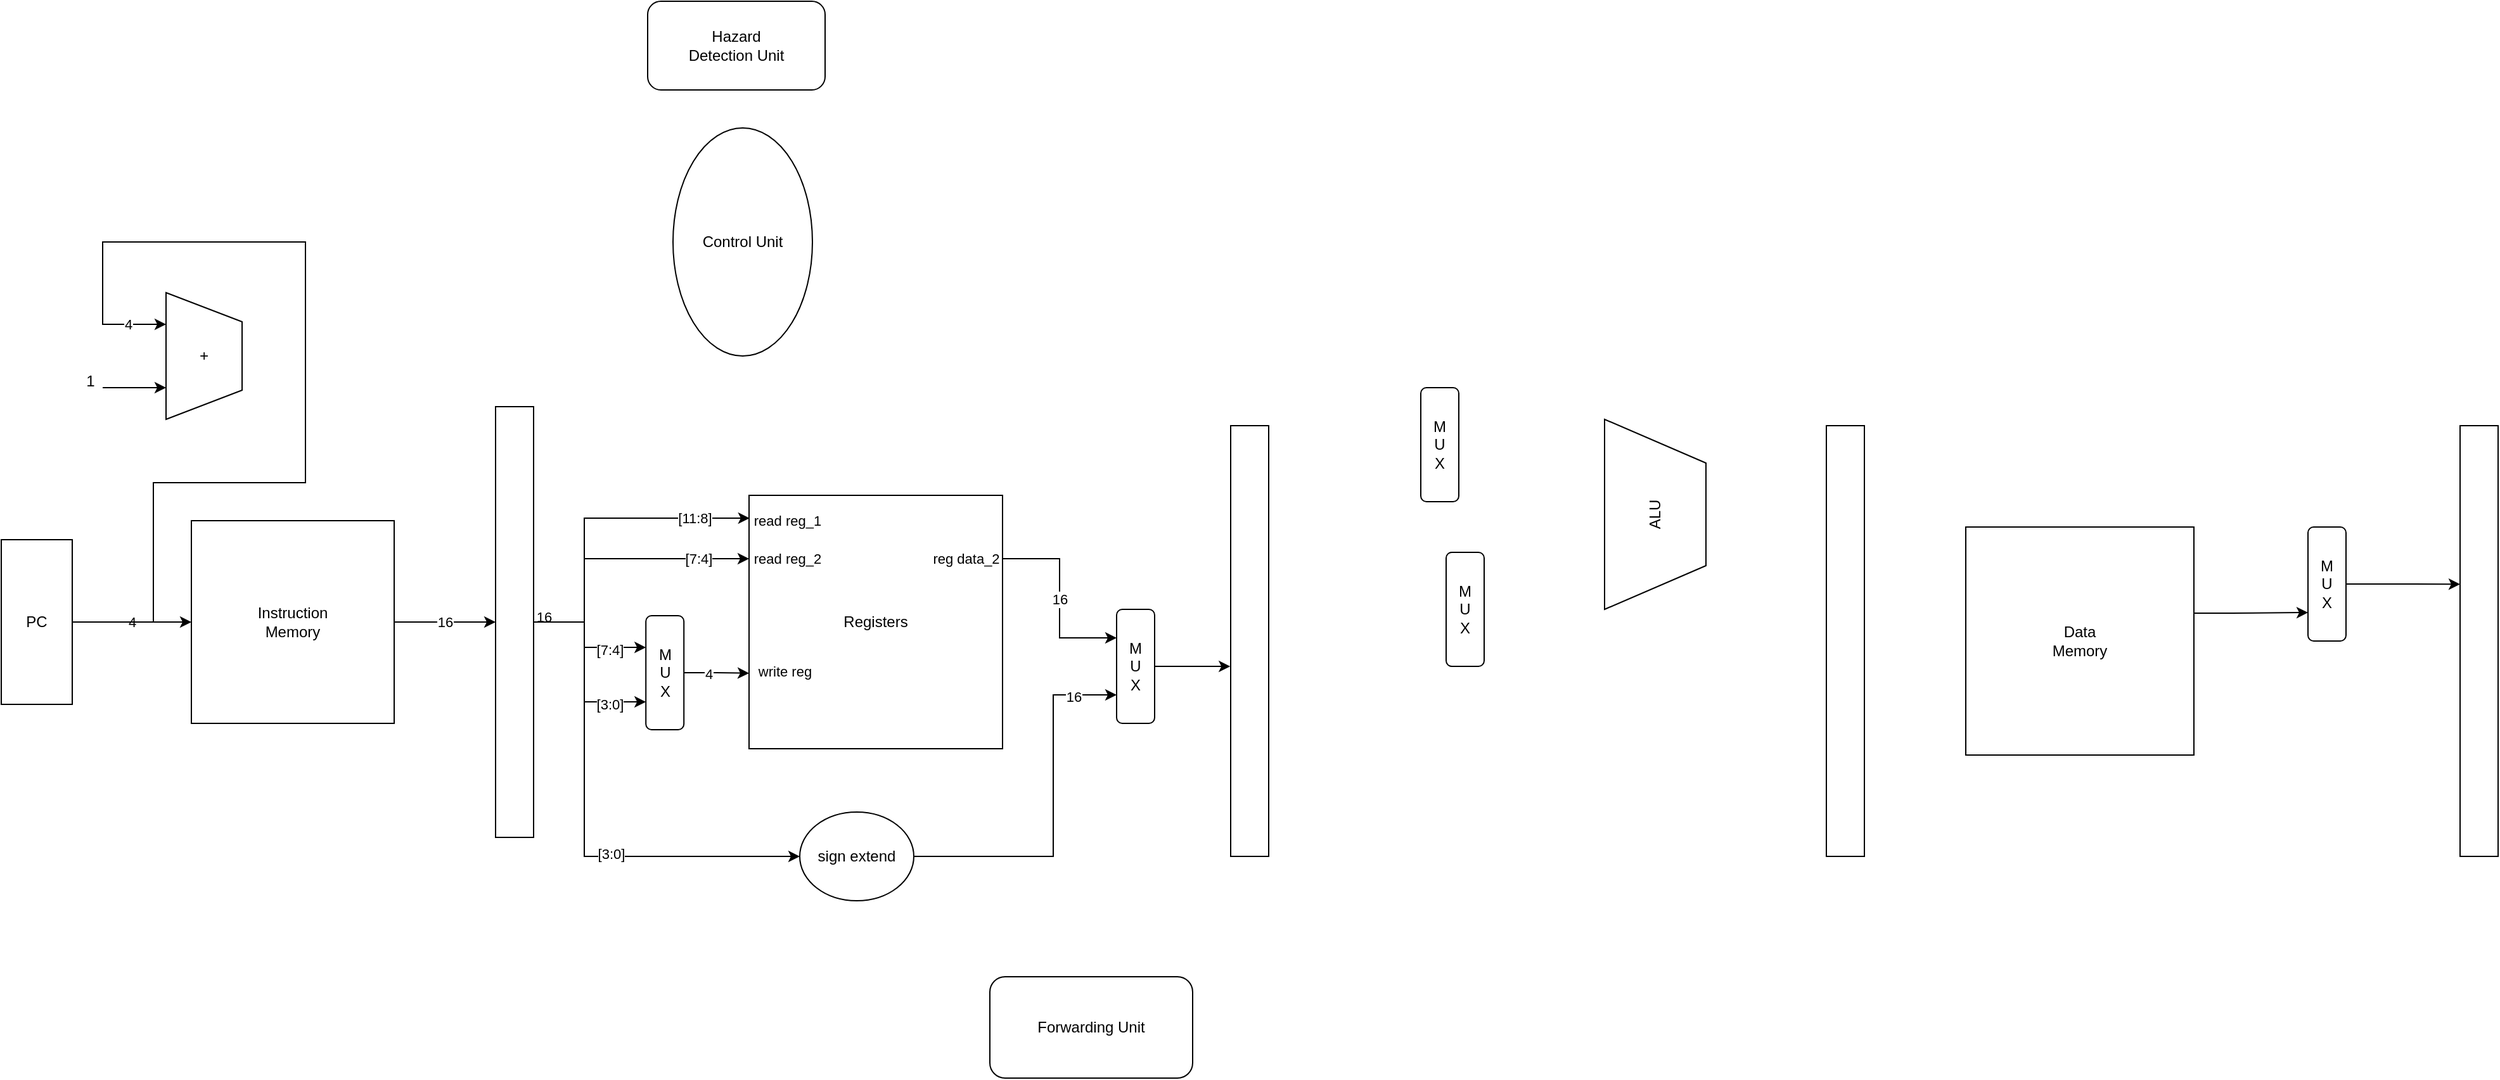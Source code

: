 <mxfile version="17.4.1" type="github">
  <diagram id="qs1wtUwDV05X5uVavrBw" name="Page-1">
    <mxGraphModel dx="1541" dy="971" grid="1" gridSize="10" guides="1" tooltips="1" connect="1" arrows="1" fold="1" page="1" pageScale="1" pageWidth="827" pageHeight="1169" math="0" shadow="0">
      <root>
        <mxCell id="0" />
        <mxCell id="1" parent="0" />
        <mxCell id="9MaWYTvtbsyKYIom71rw-11" value="Registers" style="whiteSpace=wrap;html=1;aspect=fixed;shadow=0;" vertex="1" parent="1">
          <mxGeometry x="860" y="400" width="200" height="200" as="geometry" />
        </mxCell>
        <mxCell id="9MaWYTvtbsyKYIom71rw-66" value="16" style="edgeStyle=orthogonalEdgeStyle;rounded=0;orthogonalLoop=1;jettySize=auto;html=1;entryX=0;entryY=0.25;entryDx=0;entryDy=0;" edge="1" parent="1" source="9MaWYTvtbsyKYIom71rw-11" target="9MaWYTvtbsyKYIom71rw-16">
          <mxGeometry relative="1" as="geometry">
            <Array as="points">
              <mxPoint x="1105" y="450" />
              <mxPoint x="1105" y="513" />
            </Array>
          </mxGeometry>
        </mxCell>
        <mxCell id="9MaWYTvtbsyKYIom71rw-67" value="reg data_2" style="edgeLabel;html=1;align=center;verticalAlign=middle;resizable=0;points=[];" vertex="1" connectable="0" parent="9MaWYTvtbsyKYIom71rw-66">
          <mxGeometry x="-0.825" relative="1" as="geometry">
            <mxPoint x="-43" as="offset" />
          </mxGeometry>
        </mxCell>
        <mxCell id="9MaWYTvtbsyKYIom71rw-9" value="4" style="edgeStyle=orthogonalEdgeStyle;rounded=0;orthogonalLoop=1;jettySize=auto;html=1;entryX=0;entryY=0.5;entryDx=0;entryDy=0;" edge="1" parent="1" source="9MaWYTvtbsyKYIom71rw-4" target="9MaWYTvtbsyKYIom71rw-8">
          <mxGeometry relative="1" as="geometry" />
        </mxCell>
        <mxCell id="9MaWYTvtbsyKYIom71rw-28" value="4" style="edgeStyle=orthogonalEdgeStyle;rounded=0;orthogonalLoop=1;jettySize=auto;html=1;entryX=0.75;entryY=0;entryDx=0;entryDy=0;" edge="1" parent="1" source="9MaWYTvtbsyKYIom71rw-4" target="9MaWYTvtbsyKYIom71rw-20">
          <mxGeometry x="0.921" relative="1" as="geometry">
            <Array as="points">
              <mxPoint x="390" y="500" />
              <mxPoint x="390" y="390" />
              <mxPoint x="510" y="390" />
              <mxPoint x="510" y="200" />
              <mxPoint x="350" y="200" />
              <mxPoint x="350" y="265" />
            </Array>
            <mxPoint as="offset" />
          </mxGeometry>
        </mxCell>
        <mxCell id="9MaWYTvtbsyKYIom71rw-4" value="PC" style="rounded=0;whiteSpace=wrap;html=1;" vertex="1" parent="1">
          <mxGeometry x="270" y="435" width="56" height="130" as="geometry" />
        </mxCell>
        <mxCell id="9MaWYTvtbsyKYIom71rw-12" value="16" style="edgeStyle=orthogonalEdgeStyle;rounded=0;orthogonalLoop=1;jettySize=auto;html=1;entryX=0;entryY=0.5;entryDx=0;entryDy=0;" edge="1" parent="1" source="9MaWYTvtbsyKYIom71rw-8" target="9MaWYTvtbsyKYIom71rw-10">
          <mxGeometry relative="1" as="geometry" />
        </mxCell>
        <mxCell id="9MaWYTvtbsyKYIom71rw-8" value="Instruction&lt;br&gt;Memory" style="whiteSpace=wrap;html=1;aspect=fixed;" vertex="1" parent="1">
          <mxGeometry x="420" y="420" width="160" height="160" as="geometry" />
        </mxCell>
        <mxCell id="9MaWYTvtbsyKYIom71rw-42" style="edgeStyle=orthogonalEdgeStyle;rounded=0;orthogonalLoop=1;jettySize=auto;html=1;entryX=0.002;entryY=0.09;entryDx=0;entryDy=0;entryPerimeter=0;" edge="1" parent="1" source="9MaWYTvtbsyKYIom71rw-10" target="9MaWYTvtbsyKYIom71rw-11">
          <mxGeometry relative="1" as="geometry">
            <Array as="points">
              <mxPoint x="730" y="500" />
              <mxPoint x="730" y="418" />
            </Array>
          </mxGeometry>
        </mxCell>
        <mxCell id="9MaWYTvtbsyKYIom71rw-43" value="read reg_1" style="edgeLabel;html=1;align=center;verticalAlign=middle;resizable=0;points=[];" vertex="1" connectable="0" parent="9MaWYTvtbsyKYIom71rw-42">
          <mxGeometry x="0.569" y="-2" relative="1" as="geometry">
            <mxPoint x="84" as="offset" />
          </mxGeometry>
        </mxCell>
        <mxCell id="9MaWYTvtbsyKYIom71rw-48" value="[11:8]" style="edgeLabel;html=1;align=center;verticalAlign=middle;resizable=0;points=[];" vertex="1" connectable="0" parent="9MaWYTvtbsyKYIom71rw-42">
          <mxGeometry x="0.651" relative="1" as="geometry">
            <mxPoint as="offset" />
          </mxGeometry>
        </mxCell>
        <mxCell id="9MaWYTvtbsyKYIom71rw-44" value="read reg_2" style="edgeStyle=orthogonalEdgeStyle;rounded=0;orthogonalLoop=1;jettySize=auto;html=1;entryX=0;entryY=0.25;entryDx=0;entryDy=0;" edge="1" parent="1" source="9MaWYTvtbsyKYIom71rw-10" target="9MaWYTvtbsyKYIom71rw-11">
          <mxGeometry x="1" y="30" relative="1" as="geometry">
            <Array as="points">
              <mxPoint x="730" y="500" />
              <mxPoint x="730" y="450" />
            </Array>
            <mxPoint x="30" y="30" as="offset" />
          </mxGeometry>
        </mxCell>
        <mxCell id="9MaWYTvtbsyKYIom71rw-49" value="[7:4]" style="edgeLabel;html=1;align=center;verticalAlign=middle;resizable=0;points=[];" vertex="1" connectable="0" parent="9MaWYTvtbsyKYIom71rw-44">
          <mxGeometry x="0.669" y="1" relative="1" as="geometry">
            <mxPoint x="-4" y="1" as="offset" />
          </mxGeometry>
        </mxCell>
        <mxCell id="9MaWYTvtbsyKYIom71rw-54" style="edgeStyle=orthogonalEdgeStyle;rounded=0;orthogonalLoop=1;jettySize=auto;html=1;" edge="1" parent="1" source="9MaWYTvtbsyKYIom71rw-10" target="9MaWYTvtbsyKYIom71rw-51">
          <mxGeometry relative="1" as="geometry">
            <Array as="points">
              <mxPoint x="730" y="500" />
              <mxPoint x="730" y="520" />
            </Array>
          </mxGeometry>
        </mxCell>
        <mxCell id="9MaWYTvtbsyKYIom71rw-56" value="[7:4]" style="edgeLabel;html=1;align=center;verticalAlign=middle;resizable=0;points=[];" vertex="1" connectable="0" parent="9MaWYTvtbsyKYIom71rw-54">
          <mxGeometry x="0.467" y="-2" relative="1" as="geometry">
            <mxPoint as="offset" />
          </mxGeometry>
        </mxCell>
        <mxCell id="9MaWYTvtbsyKYIom71rw-55" style="edgeStyle=orthogonalEdgeStyle;rounded=0;orthogonalLoop=1;jettySize=auto;html=1;entryX=0;entryY=0.75;entryDx=0;entryDy=0;" edge="1" parent="1" source="9MaWYTvtbsyKYIom71rw-10" target="9MaWYTvtbsyKYIom71rw-51">
          <mxGeometry relative="1" as="geometry">
            <Array as="points">
              <mxPoint x="730" y="500" />
              <mxPoint x="730" y="563" />
              <mxPoint x="779" y="563" />
            </Array>
          </mxGeometry>
        </mxCell>
        <mxCell id="9MaWYTvtbsyKYIom71rw-57" value="[3:0]" style="edgeLabel;html=1;align=center;verticalAlign=middle;resizable=0;points=[];" vertex="1" connectable="0" parent="9MaWYTvtbsyKYIom71rw-55">
          <mxGeometry x="0.612" y="-2" relative="1" as="geometry">
            <mxPoint as="offset" />
          </mxGeometry>
        </mxCell>
        <mxCell id="9MaWYTvtbsyKYIom71rw-62" value="16" style="edgeLabel;html=1;align=center;verticalAlign=middle;resizable=0;points=[];" vertex="1" connectable="0" parent="9MaWYTvtbsyKYIom71rw-55">
          <mxGeometry x="-0.895" y="4" relative="1" as="geometry">
            <mxPoint as="offset" />
          </mxGeometry>
        </mxCell>
        <mxCell id="9MaWYTvtbsyKYIom71rw-64" style="edgeStyle=orthogonalEdgeStyle;rounded=0;orthogonalLoop=1;jettySize=auto;html=1;entryX=0;entryY=0.5;entryDx=0;entryDy=0;" edge="1" parent="1" source="9MaWYTvtbsyKYIom71rw-10" target="9MaWYTvtbsyKYIom71rw-63">
          <mxGeometry relative="1" as="geometry">
            <Array as="points">
              <mxPoint x="730" y="500" />
              <mxPoint x="730" y="685" />
            </Array>
          </mxGeometry>
        </mxCell>
        <mxCell id="9MaWYTvtbsyKYIom71rw-69" value="[3:0]" style="edgeLabel;html=1;align=center;verticalAlign=middle;resizable=0;points=[];" vertex="1" connectable="0" parent="9MaWYTvtbsyKYIom71rw-64">
          <mxGeometry x="0.242" y="2" relative="1" as="geometry">
            <mxPoint as="offset" />
          </mxGeometry>
        </mxCell>
        <mxCell id="9MaWYTvtbsyKYIom71rw-10" value="" style="rounded=0;whiteSpace=wrap;html=1;" vertex="1" parent="1">
          <mxGeometry x="660" y="330" width="30" height="340" as="geometry" />
        </mxCell>
        <mxCell id="9MaWYTvtbsyKYIom71rw-13" value="" style="rounded=0;whiteSpace=wrap;html=1;" vertex="1" parent="1">
          <mxGeometry x="1240" y="345" width="30" height="340" as="geometry" />
        </mxCell>
        <mxCell id="9MaWYTvtbsyKYIom71rw-14" value="M&lt;br&gt;U&lt;br&gt;X" style="rounded=1;whiteSpace=wrap;html=1;" vertex="1" parent="1">
          <mxGeometry x="1390" y="315" width="30" height="90" as="geometry" />
        </mxCell>
        <mxCell id="9MaWYTvtbsyKYIom71rw-15" value="M&lt;br&gt;U&lt;br&gt;X" style="rounded=1;whiteSpace=wrap;html=1;" vertex="1" parent="1">
          <mxGeometry x="1410" y="445" width="30" height="90" as="geometry" />
        </mxCell>
        <mxCell id="9MaWYTvtbsyKYIom71rw-70" style="edgeStyle=orthogonalEdgeStyle;rounded=0;orthogonalLoop=1;jettySize=auto;html=1;entryX=-0.013;entryY=0.559;entryDx=0;entryDy=0;entryPerimeter=0;" edge="1" parent="1" source="9MaWYTvtbsyKYIom71rw-16" target="9MaWYTvtbsyKYIom71rw-13">
          <mxGeometry relative="1" as="geometry" />
        </mxCell>
        <mxCell id="9MaWYTvtbsyKYIom71rw-16" value="M&lt;br&gt;U&lt;br&gt;X" style="rounded=1;whiteSpace=wrap;html=1;" vertex="1" parent="1">
          <mxGeometry x="1150" y="490" width="30" height="90" as="geometry" />
        </mxCell>
        <mxCell id="9MaWYTvtbsyKYIom71rw-20" value="+" style="verticalLabelPosition=middle;verticalAlign=middle;html=1;shape=trapezoid;perimeter=trapezoidPerimeter;whiteSpace=wrap;size=0.23;arcSize=10;flipV=1;labelPosition=center;align=center;rotation=-90;" vertex="1" parent="1">
          <mxGeometry x="380" y="260" width="100" height="60" as="geometry" />
        </mxCell>
        <mxCell id="9MaWYTvtbsyKYIom71rw-27" style="edgeStyle=orthogonalEdgeStyle;rounded=0;orthogonalLoop=1;jettySize=auto;html=1;entryX=0.25;entryY=0;entryDx=0;entryDy=0;" edge="1" parent="1" source="9MaWYTvtbsyKYIom71rw-24" target="9MaWYTvtbsyKYIom71rw-20">
          <mxGeometry relative="1" as="geometry">
            <Array as="points">
              <mxPoint x="360" y="315" />
              <mxPoint x="360" y="315" />
            </Array>
          </mxGeometry>
        </mxCell>
        <mxCell id="9MaWYTvtbsyKYIom71rw-24" value="1" style="text;html=1;align=center;verticalAlign=middle;resizable=0;points=[];autosize=1;strokeColor=none;fillColor=none;" vertex="1" parent="1">
          <mxGeometry x="330" y="300" width="20" height="20" as="geometry" />
        </mxCell>
        <mxCell id="9MaWYTvtbsyKYIom71rw-29" value="ALU" style="verticalLabelPosition=middle;verticalAlign=middle;html=1;shape=trapezoid;perimeter=trapezoidPerimeter;whiteSpace=wrap;size=0.23;arcSize=10;flipV=1;labelPosition=center;align=center;rotation=-90;" vertex="1" parent="1">
          <mxGeometry x="1500" y="375" width="150" height="80" as="geometry" />
        </mxCell>
        <mxCell id="9MaWYTvtbsyKYIom71rw-30" value="" style="rounded=0;whiteSpace=wrap;html=1;" vertex="1" parent="1">
          <mxGeometry x="1710" y="345" width="30" height="340" as="geometry" />
        </mxCell>
        <mxCell id="9MaWYTvtbsyKYIom71rw-34" style="edgeStyle=orthogonalEdgeStyle;rounded=0;orthogonalLoop=1;jettySize=auto;html=1;entryX=0;entryY=0.75;entryDx=0;entryDy=0;" edge="1" parent="1" source="9MaWYTvtbsyKYIom71rw-31" target="9MaWYTvtbsyKYIom71rw-32">
          <mxGeometry relative="1" as="geometry">
            <Array as="points">
              <mxPoint x="2030" y="493" />
              <mxPoint x="2030" y="493" />
            </Array>
          </mxGeometry>
        </mxCell>
        <mxCell id="9MaWYTvtbsyKYIom71rw-31" value="Data&lt;br&gt;Memory" style="whiteSpace=wrap;html=1;aspect=fixed;" vertex="1" parent="1">
          <mxGeometry x="1820" y="425" width="180" height="180" as="geometry" />
        </mxCell>
        <mxCell id="9MaWYTvtbsyKYIom71rw-37" style="edgeStyle=orthogonalEdgeStyle;rounded=0;orthogonalLoop=1;jettySize=auto;html=1;entryX=0;entryY=0.368;entryDx=0;entryDy=0;entryPerimeter=0;" edge="1" parent="1" source="9MaWYTvtbsyKYIom71rw-32" target="9MaWYTvtbsyKYIom71rw-33">
          <mxGeometry relative="1" as="geometry" />
        </mxCell>
        <mxCell id="9MaWYTvtbsyKYIom71rw-32" value="M&lt;br&gt;U&lt;br&gt;X" style="rounded=1;whiteSpace=wrap;html=1;" vertex="1" parent="1">
          <mxGeometry x="2090" y="425" width="30" height="90" as="geometry" />
        </mxCell>
        <mxCell id="9MaWYTvtbsyKYIom71rw-33" value="" style="rounded=0;whiteSpace=wrap;html=1;" vertex="1" parent="1">
          <mxGeometry x="2210" y="345" width="30" height="340" as="geometry" />
        </mxCell>
        <mxCell id="9MaWYTvtbsyKYIom71rw-38" value="Forwarding Unit" style="rounded=1;whiteSpace=wrap;html=1;" vertex="1" parent="1">
          <mxGeometry x="1050" y="780" width="160" height="80" as="geometry" />
        </mxCell>
        <mxCell id="9MaWYTvtbsyKYIom71rw-39" value="Hazard &lt;br&gt;Detection Unit" style="rounded=1;whiteSpace=wrap;html=1;" vertex="1" parent="1">
          <mxGeometry x="780" y="10" width="140" height="70" as="geometry" />
        </mxCell>
        <mxCell id="9MaWYTvtbsyKYIom71rw-41" value="Control Unit" style="ellipse;whiteSpace=wrap;html=1;" vertex="1" parent="1">
          <mxGeometry x="800" y="110" width="110" height="180" as="geometry" />
        </mxCell>
        <mxCell id="9MaWYTvtbsyKYIom71rw-59" value="write reg" style="edgeStyle=orthogonalEdgeStyle;rounded=0;orthogonalLoop=1;jettySize=auto;html=1;entryX=0.007;entryY=0.877;entryDx=0;entryDy=0;entryPerimeter=0;" edge="1" parent="1" source="9MaWYTvtbsyKYIom71rw-51">
          <mxGeometry x="1" y="29" relative="1" as="geometry">
            <mxPoint x="860.0" y="540.4" as="targetPoint" />
            <mxPoint x="28" y="28" as="offset" />
          </mxGeometry>
        </mxCell>
        <mxCell id="9MaWYTvtbsyKYIom71rw-61" value="4" style="edgeLabel;html=1;align=center;verticalAlign=middle;resizable=0;points=[];" vertex="1" connectable="0" parent="9MaWYTvtbsyKYIom71rw-59">
          <mxGeometry x="-0.251" y="-1" relative="1" as="geometry">
            <mxPoint as="offset" />
          </mxGeometry>
        </mxCell>
        <mxCell id="9MaWYTvtbsyKYIom71rw-51" value="M&lt;br&gt;U&lt;br&gt;X" style="rounded=1;whiteSpace=wrap;html=1;" vertex="1" parent="1">
          <mxGeometry x="778.6" y="495" width="30" height="90" as="geometry" />
        </mxCell>
        <mxCell id="9MaWYTvtbsyKYIom71rw-65" style="edgeStyle=orthogonalEdgeStyle;rounded=0;orthogonalLoop=1;jettySize=auto;html=1;entryX=0;entryY=0.75;entryDx=0;entryDy=0;" edge="1" parent="1" source="9MaWYTvtbsyKYIom71rw-63" target="9MaWYTvtbsyKYIom71rw-16">
          <mxGeometry relative="1" as="geometry">
            <Array as="points">
              <mxPoint x="1100" y="685" />
              <mxPoint x="1100" y="558" />
            </Array>
          </mxGeometry>
        </mxCell>
        <mxCell id="9MaWYTvtbsyKYIom71rw-68" value="16" style="edgeLabel;html=1;align=center;verticalAlign=middle;resizable=0;points=[];" vertex="1" connectable="0" parent="9MaWYTvtbsyKYIom71rw-65">
          <mxGeometry x="0.759" y="-1" relative="1" as="geometry">
            <mxPoint as="offset" />
          </mxGeometry>
        </mxCell>
        <mxCell id="9MaWYTvtbsyKYIom71rw-63" value="sign extend" style="ellipse;whiteSpace=wrap;html=1;shadow=0;" vertex="1" parent="1">
          <mxGeometry x="900" y="650" width="90" height="70" as="geometry" />
        </mxCell>
      </root>
    </mxGraphModel>
  </diagram>
</mxfile>
